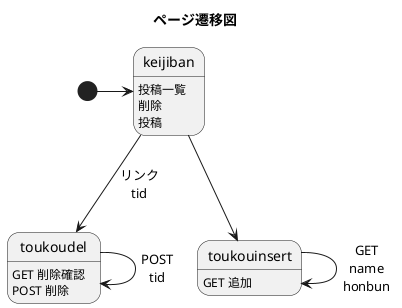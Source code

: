 @startuml
title ページ遷移図
keijiban : 投稿一覧 \n削除 \n投稿
toukoudel:GET 削除確認\nPOST 削除
toukouinsert:GET 追加


[*]->keijiban
keijiban-->toukoudel:リンク\ntid
keijiban-->toukouinsert
toukoudel-->toukoudel:POST\ntid
toukouinsert-->toukouinsert:GET\nname\nhonbun

@enduml
